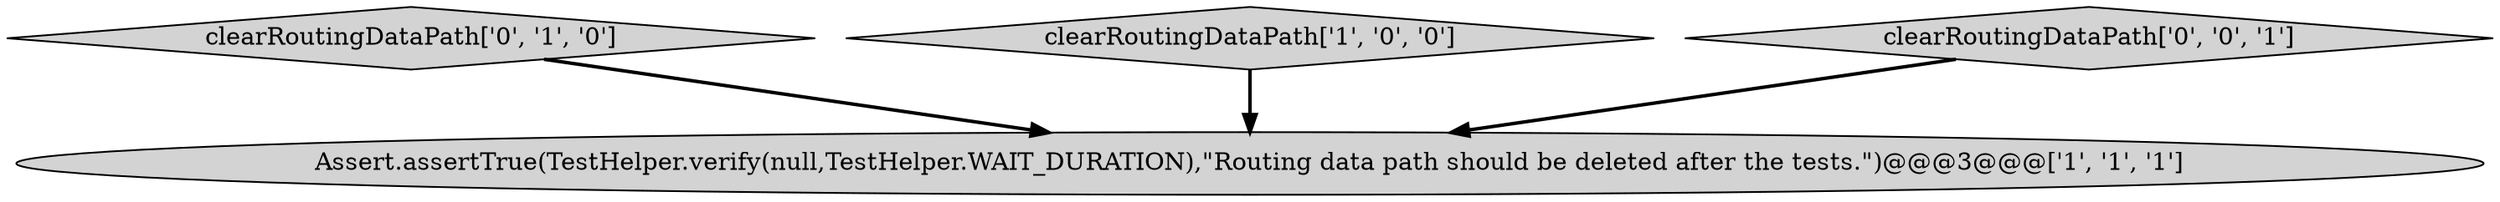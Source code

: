 digraph {
2 [style = filled, label = "clearRoutingDataPath['0', '1', '0']", fillcolor = lightgray, shape = diamond image = "AAA0AAABBB2BBB"];
0 [style = filled, label = "clearRoutingDataPath['1', '0', '0']", fillcolor = lightgray, shape = diamond image = "AAA0AAABBB1BBB"];
1 [style = filled, label = "Assert.assertTrue(TestHelper.verify(null,TestHelper.WAIT_DURATION),\"Routing data path should be deleted after the tests.\")@@@3@@@['1', '1', '1']", fillcolor = lightgray, shape = ellipse image = "AAA0AAABBB1BBB"];
3 [style = filled, label = "clearRoutingDataPath['0', '0', '1']", fillcolor = lightgray, shape = diamond image = "AAA0AAABBB3BBB"];
0->1 [style = bold, label=""];
2->1 [style = bold, label=""];
3->1 [style = bold, label=""];
}
